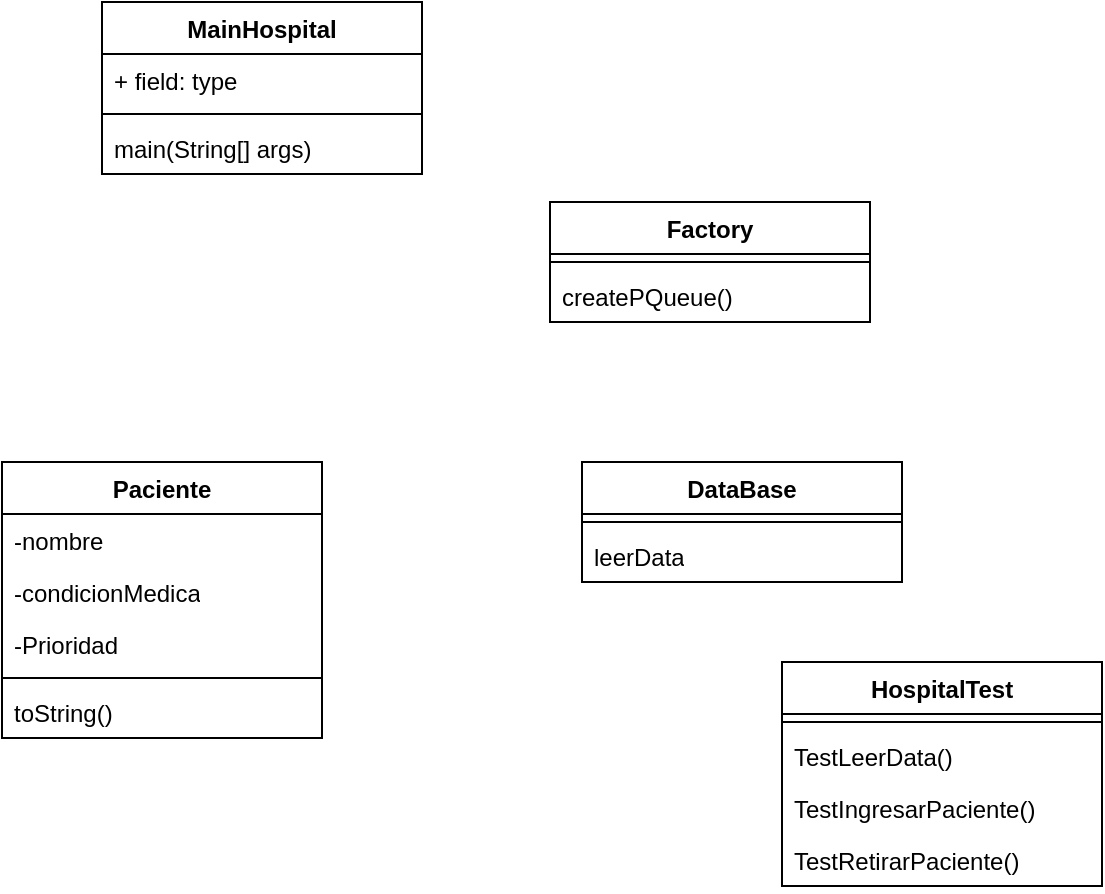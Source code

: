 <mxfile version="24.7.5">
  <diagram name="Página-1" id="xaad1sCYUngLjJSyQr2G">
    <mxGraphModel dx="1160" dy="785" grid="1" gridSize="10" guides="1" tooltips="1" connect="1" arrows="1" fold="1" page="1" pageScale="1" pageWidth="827" pageHeight="1169" math="0" shadow="0">
      <root>
        <mxCell id="0" />
        <mxCell id="1" parent="0" />
        <mxCell id="fIvd5nGH8Phq1vc8eIbU-1" value="DataBase" style="swimlane;fontStyle=1;align=center;verticalAlign=top;childLayout=stackLayout;horizontal=1;startSize=26;horizontalStack=0;resizeParent=1;resizeParentMax=0;resizeLast=0;collapsible=1;marginBottom=0;whiteSpace=wrap;html=1;" vertex="1" parent="1">
          <mxGeometry x="430" y="330" width="160" height="60" as="geometry" />
        </mxCell>
        <mxCell id="fIvd5nGH8Phq1vc8eIbU-3" value="" style="line;strokeWidth=1;fillColor=none;align=left;verticalAlign=middle;spacingTop=-1;spacingLeft=3;spacingRight=3;rotatable=0;labelPosition=right;points=[];portConstraint=eastwest;strokeColor=inherit;" vertex="1" parent="fIvd5nGH8Phq1vc8eIbU-1">
          <mxGeometry y="26" width="160" height="8" as="geometry" />
        </mxCell>
        <mxCell id="fIvd5nGH8Phq1vc8eIbU-4" value="leerData" style="text;strokeColor=none;fillColor=none;align=left;verticalAlign=top;spacingLeft=4;spacingRight=4;overflow=hidden;rotatable=0;points=[[0,0.5],[1,0.5]];portConstraint=eastwest;whiteSpace=wrap;html=1;" vertex="1" parent="fIvd5nGH8Phq1vc8eIbU-1">
          <mxGeometry y="34" width="160" height="26" as="geometry" />
        </mxCell>
        <mxCell id="fIvd5nGH8Phq1vc8eIbU-5" value="Factory" style="swimlane;fontStyle=1;align=center;verticalAlign=top;childLayout=stackLayout;horizontal=1;startSize=26;horizontalStack=0;resizeParent=1;resizeParentMax=0;resizeLast=0;collapsible=1;marginBottom=0;whiteSpace=wrap;html=1;" vertex="1" parent="1">
          <mxGeometry x="414" y="200" width="160" height="60" as="geometry" />
        </mxCell>
        <mxCell id="fIvd5nGH8Phq1vc8eIbU-7" value="" style="line;strokeWidth=1;fillColor=none;align=left;verticalAlign=middle;spacingTop=-1;spacingLeft=3;spacingRight=3;rotatable=0;labelPosition=right;points=[];portConstraint=eastwest;strokeColor=inherit;" vertex="1" parent="fIvd5nGH8Phq1vc8eIbU-5">
          <mxGeometry y="26" width="160" height="8" as="geometry" />
        </mxCell>
        <mxCell id="fIvd5nGH8Phq1vc8eIbU-8" value="createPQueue()" style="text;strokeColor=none;fillColor=none;align=left;verticalAlign=top;spacingLeft=4;spacingRight=4;overflow=hidden;rotatable=0;points=[[0,0.5],[1,0.5]];portConstraint=eastwest;whiteSpace=wrap;html=1;" vertex="1" parent="fIvd5nGH8Phq1vc8eIbU-5">
          <mxGeometry y="34" width="160" height="26" as="geometry" />
        </mxCell>
        <mxCell id="fIvd5nGH8Phq1vc8eIbU-9" value="MainHospital" style="swimlane;fontStyle=1;align=center;verticalAlign=top;childLayout=stackLayout;horizontal=1;startSize=26;horizontalStack=0;resizeParent=1;resizeParentMax=0;resizeLast=0;collapsible=1;marginBottom=0;whiteSpace=wrap;html=1;" vertex="1" parent="1">
          <mxGeometry x="190" y="100" width="160" height="86" as="geometry" />
        </mxCell>
        <mxCell id="fIvd5nGH8Phq1vc8eIbU-10" value="+ field: type" style="text;strokeColor=none;fillColor=none;align=left;verticalAlign=top;spacingLeft=4;spacingRight=4;overflow=hidden;rotatable=0;points=[[0,0.5],[1,0.5]];portConstraint=eastwest;whiteSpace=wrap;html=1;" vertex="1" parent="fIvd5nGH8Phq1vc8eIbU-9">
          <mxGeometry y="26" width="160" height="26" as="geometry" />
        </mxCell>
        <mxCell id="fIvd5nGH8Phq1vc8eIbU-11" value="" style="line;strokeWidth=1;fillColor=none;align=left;verticalAlign=middle;spacingTop=-1;spacingLeft=3;spacingRight=3;rotatable=0;labelPosition=right;points=[];portConstraint=eastwest;strokeColor=inherit;" vertex="1" parent="fIvd5nGH8Phq1vc8eIbU-9">
          <mxGeometry y="52" width="160" height="8" as="geometry" />
        </mxCell>
        <mxCell id="fIvd5nGH8Phq1vc8eIbU-12" value="main(String[] args)" style="text;strokeColor=none;fillColor=none;align=left;verticalAlign=top;spacingLeft=4;spacingRight=4;overflow=hidden;rotatable=0;points=[[0,0.5],[1,0.5]];portConstraint=eastwest;whiteSpace=wrap;html=1;" vertex="1" parent="fIvd5nGH8Phq1vc8eIbU-9">
          <mxGeometry y="60" width="160" height="26" as="geometry" />
        </mxCell>
        <mxCell id="fIvd5nGH8Phq1vc8eIbU-13" value="Paciente" style="swimlane;fontStyle=1;align=center;verticalAlign=top;childLayout=stackLayout;horizontal=1;startSize=26;horizontalStack=0;resizeParent=1;resizeParentMax=0;resizeLast=0;collapsible=1;marginBottom=0;whiteSpace=wrap;html=1;" vertex="1" parent="1">
          <mxGeometry x="140" y="330" width="160" height="138" as="geometry" />
        </mxCell>
        <mxCell id="fIvd5nGH8Phq1vc8eIbU-14" value="-nombre" style="text;strokeColor=none;fillColor=none;align=left;verticalAlign=top;spacingLeft=4;spacingRight=4;overflow=hidden;rotatable=0;points=[[0,0.5],[1,0.5]];portConstraint=eastwest;whiteSpace=wrap;html=1;" vertex="1" parent="fIvd5nGH8Phq1vc8eIbU-13">
          <mxGeometry y="26" width="160" height="26" as="geometry" />
        </mxCell>
        <mxCell id="fIvd5nGH8Phq1vc8eIbU-17" value="-condicionMedica" style="text;strokeColor=none;fillColor=none;align=left;verticalAlign=top;spacingLeft=4;spacingRight=4;overflow=hidden;rotatable=0;points=[[0,0.5],[1,0.5]];portConstraint=eastwest;whiteSpace=wrap;html=1;" vertex="1" parent="fIvd5nGH8Phq1vc8eIbU-13">
          <mxGeometry y="52" width="160" height="26" as="geometry" />
        </mxCell>
        <mxCell id="fIvd5nGH8Phq1vc8eIbU-18" value="-Prioridad" style="text;strokeColor=none;fillColor=none;align=left;verticalAlign=top;spacingLeft=4;spacingRight=4;overflow=hidden;rotatable=0;points=[[0,0.5],[1,0.5]];portConstraint=eastwest;whiteSpace=wrap;html=1;" vertex="1" parent="fIvd5nGH8Phq1vc8eIbU-13">
          <mxGeometry y="78" width="160" height="26" as="geometry" />
        </mxCell>
        <mxCell id="fIvd5nGH8Phq1vc8eIbU-15" value="" style="line;strokeWidth=1;fillColor=none;align=left;verticalAlign=middle;spacingTop=-1;spacingLeft=3;spacingRight=3;rotatable=0;labelPosition=right;points=[];portConstraint=eastwest;strokeColor=inherit;" vertex="1" parent="fIvd5nGH8Phq1vc8eIbU-13">
          <mxGeometry y="104" width="160" height="8" as="geometry" />
        </mxCell>
        <mxCell id="fIvd5nGH8Phq1vc8eIbU-16" value="toString()" style="text;strokeColor=none;fillColor=none;align=left;verticalAlign=top;spacingLeft=4;spacingRight=4;overflow=hidden;rotatable=0;points=[[0,0.5],[1,0.5]];portConstraint=eastwest;whiteSpace=wrap;html=1;" vertex="1" parent="fIvd5nGH8Phq1vc8eIbU-13">
          <mxGeometry y="112" width="160" height="26" as="geometry" />
        </mxCell>
        <mxCell id="fIvd5nGH8Phq1vc8eIbU-19" value="HospitalTest" style="swimlane;fontStyle=1;align=center;verticalAlign=top;childLayout=stackLayout;horizontal=1;startSize=26;horizontalStack=0;resizeParent=1;resizeParentMax=0;resizeLast=0;collapsible=1;marginBottom=0;whiteSpace=wrap;html=1;" vertex="1" parent="1">
          <mxGeometry x="530" y="430" width="160" height="112" as="geometry" />
        </mxCell>
        <mxCell id="fIvd5nGH8Phq1vc8eIbU-21" value="" style="line;strokeWidth=1;fillColor=none;align=left;verticalAlign=middle;spacingTop=-1;spacingLeft=3;spacingRight=3;rotatable=0;labelPosition=right;points=[];portConstraint=eastwest;strokeColor=inherit;" vertex="1" parent="fIvd5nGH8Phq1vc8eIbU-19">
          <mxGeometry y="26" width="160" height="8" as="geometry" />
        </mxCell>
        <mxCell id="fIvd5nGH8Phq1vc8eIbU-22" value="TestLeerData()" style="text;strokeColor=none;fillColor=none;align=left;verticalAlign=top;spacingLeft=4;spacingRight=4;overflow=hidden;rotatable=0;points=[[0,0.5],[1,0.5]];portConstraint=eastwest;whiteSpace=wrap;html=1;" vertex="1" parent="fIvd5nGH8Phq1vc8eIbU-19">
          <mxGeometry y="34" width="160" height="26" as="geometry" />
        </mxCell>
        <mxCell id="fIvd5nGH8Phq1vc8eIbU-23" value="TestIngresarPaciente()" style="text;strokeColor=none;fillColor=none;align=left;verticalAlign=top;spacingLeft=4;spacingRight=4;overflow=hidden;rotatable=0;points=[[0,0.5],[1,0.5]];portConstraint=eastwest;whiteSpace=wrap;html=1;" vertex="1" parent="fIvd5nGH8Phq1vc8eIbU-19">
          <mxGeometry y="60" width="160" height="26" as="geometry" />
        </mxCell>
        <mxCell id="fIvd5nGH8Phq1vc8eIbU-24" value="TestRetirarPaciente()" style="text;strokeColor=none;fillColor=none;align=left;verticalAlign=top;spacingLeft=4;spacingRight=4;overflow=hidden;rotatable=0;points=[[0,0.5],[1,0.5]];portConstraint=eastwest;whiteSpace=wrap;html=1;" vertex="1" parent="fIvd5nGH8Phq1vc8eIbU-19">
          <mxGeometry y="86" width="160" height="26" as="geometry" />
        </mxCell>
      </root>
    </mxGraphModel>
  </diagram>
</mxfile>
